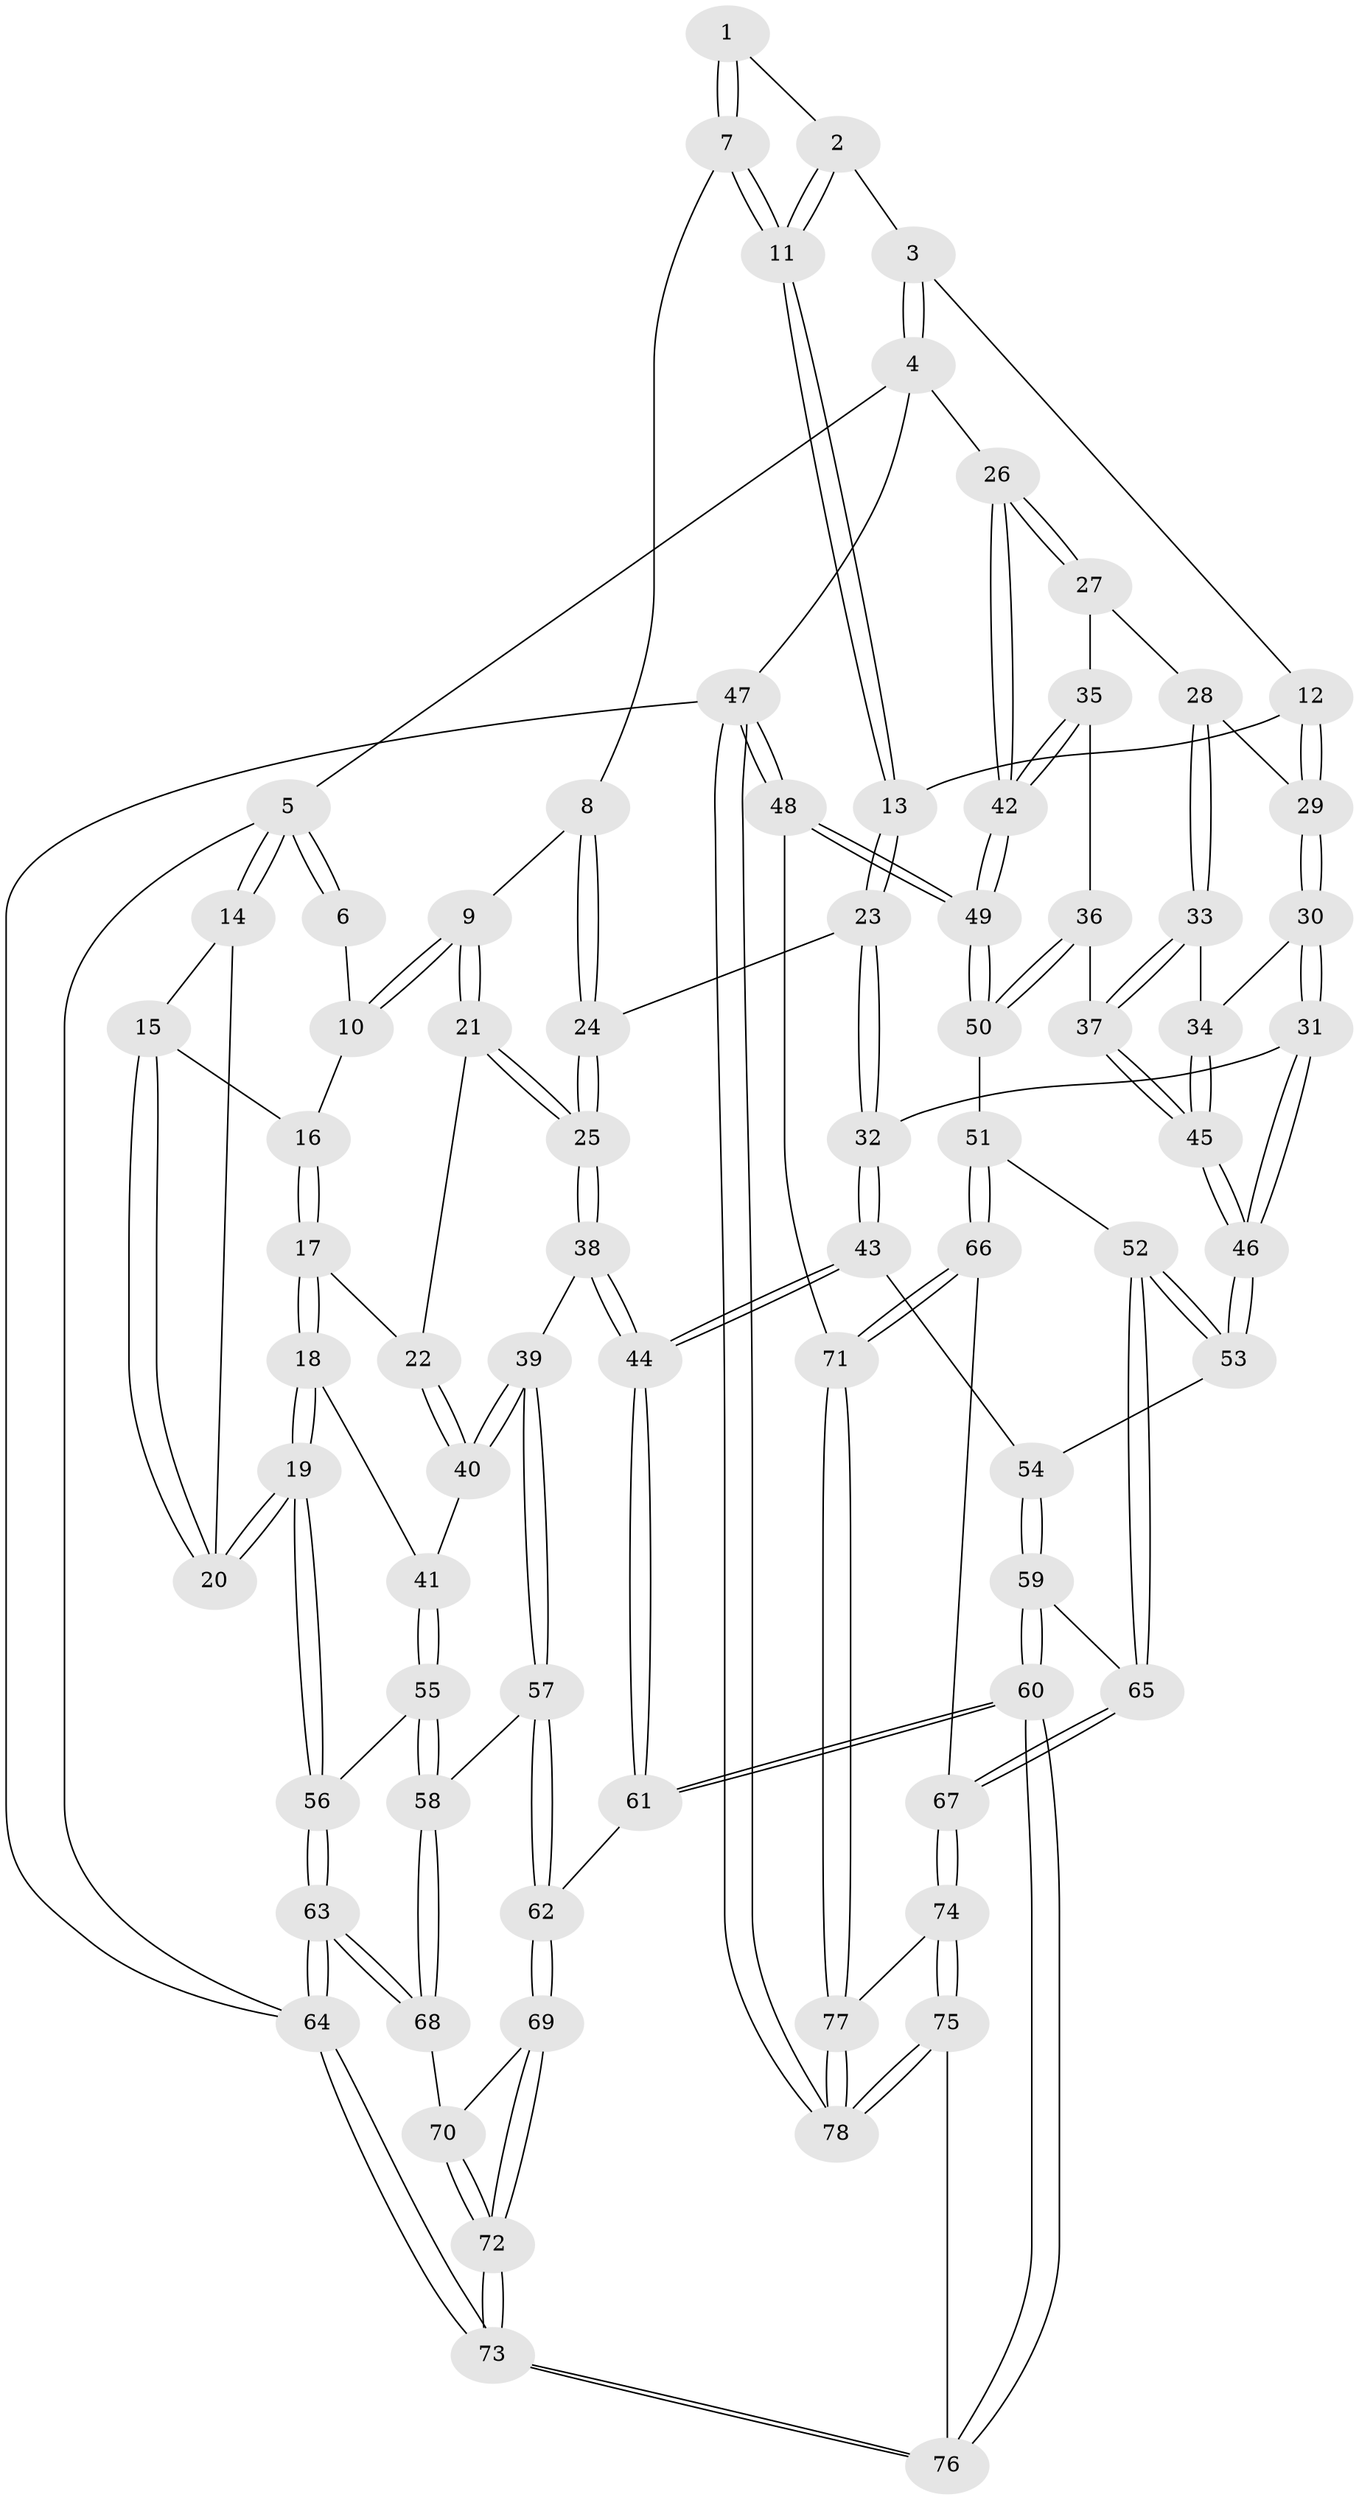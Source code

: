 // coarse degree distribution, {3: 0.12962962962962962, 9: 0.018518518518518517, 5: 0.4444444444444444, 4: 0.25925925925925924, 2: 0.037037037037037035, 6: 0.07407407407407407, 7: 0.037037037037037035}
// Generated by graph-tools (version 1.1) at 2025/21/03/04/25 18:21:19]
// undirected, 78 vertices, 192 edges
graph export_dot {
graph [start="1"]
  node [color=gray90,style=filled];
  1 [pos="+0.4913696426386202+0"];
  2 [pos="+0.6304263796230071+0"];
  3 [pos="+0.7944237401432352+0"];
  4 [pos="+1+0"];
  5 [pos="+0+0"];
  6 [pos="+0.3531101413738722+0"];
  7 [pos="+0.44869199761479805+0.1581089880973742"];
  8 [pos="+0.41724126787217786+0.17491009877706093"];
  9 [pos="+0.3154454356177028+0.18022641076879178"];
  10 [pos="+0.24386402573780688+0.07347197237964019"];
  11 [pos="+0.5751078444919385+0.22804722345250464"];
  12 [pos="+0.6974050714480526+0.22707105977486883"];
  13 [pos="+0.5870302136951339+0.2441775473197549"];
  14 [pos="+0+0"];
  15 [pos="+0.11754652090219772+0.12263790504676475"];
  16 [pos="+0.11954189821904393+0.12347339746541228"];
  17 [pos="+0.13979304532689396+0.29335903861061413"];
  18 [pos="+0.025669394059566503+0.3799501247903045"];
  19 [pos="+0+0.41361660580093296"];
  20 [pos="+0+0.39549002065341693"];
  21 [pos="+0.2825500642486235+0.26699377510735095"];
  22 [pos="+0.2062121683786539+0.3019913280323288"];
  23 [pos="+0.5520887876066767+0.33523473197156"];
  24 [pos="+0.42276795251927923+0.36104697080201603"];
  25 [pos="+0.4036104920481333+0.3734570197840284"];
  26 [pos="+1+0"];
  27 [pos="+0.9447673327498101+0.2155323293757807"];
  28 [pos="+0.8216914521744524+0.280809036358164"];
  29 [pos="+0.7545924521454903+0.26527081773142724"];
  30 [pos="+0.67682352342865+0.4169909089261587"];
  31 [pos="+0.6126109397472423+0.440139515665707"];
  32 [pos="+0.6122477808867774+0.44015123439212717"];
  33 [pos="+0.8227195100846716+0.3302550529364949"];
  34 [pos="+0.7271519170772092+0.42692527146553794"];
  35 [pos="+0.9238674604302536+0.40953502401767383"];
  36 [pos="+0.8964935087107868+0.45651855037626904"];
  37 [pos="+0.8581546860376851+0.44814687937163716"];
  38 [pos="+0.3632697716903582+0.4818726724498436"];
  39 [pos="+0.30892096241561495+0.47914595484100037"];
  40 [pos="+0.26881898632811446+0.46318336596772725"];
  41 [pos="+0.16572885131410606+0.48375571944006174"];
  42 [pos="+1+0.2387816317199948"];
  43 [pos="+0.5971968914407961+0.46899773059406485"];
  44 [pos="+0.4024381515413561+0.5385803006168244"];
  45 [pos="+0.8028308152053701+0.4890740936562602"];
  46 [pos="+0.7737886119217647+0.5647593557666212"];
  47 [pos="+1+1"];
  48 [pos="+1+0.6552453109442676"];
  49 [pos="+1+0.6102757371707414"];
  50 [pos="+1+0.5983308020805173"];
  51 [pos="+0.9352580995159827+0.6387774763418721"];
  52 [pos="+0.7803377178863606+0.6273760490042991"];
  53 [pos="+0.7737638034358186+0.6012933919521227"];
  54 [pos="+0.6066465118777172+0.540034599212005"];
  55 [pos="+0.13614590488002082+0.6433646557062305"];
  56 [pos="+0+0.4839047052898341"];
  57 [pos="+0.17657508884642706+0.6739937837884522"];
  58 [pos="+0.15545787179688464+0.6719454924119251"];
  59 [pos="+0.5519128327287336+0.7326546014119416"];
  60 [pos="+0.47549797532456967+0.7587843843910982"];
  61 [pos="+0.4301486116055145+0.7326286757186105"];
  62 [pos="+0.3506034365643033+0.7453304917063384"];
  63 [pos="+0+0.8637584762870236"];
  64 [pos="+0+1"];
  65 [pos="+0.7011757656107603+0.7375129916265423"];
  66 [pos="+0.8554536005583514+0.8371658296590065"];
  67 [pos="+0.7615139236563067+0.8195447502246895"];
  68 [pos="+0.10489680034654454+0.7433085883033941"];
  69 [pos="+0.247918638933781+0.8744566265834883"];
  70 [pos="+0.11290349465783715+0.7720413870907354"];
  71 [pos="+0.8933538396908853+0.8614184051453697"];
  72 [pos="+0.11664238033788449+1"];
  73 [pos="+0.07687906737814262+1"];
  74 [pos="+0.7176682799865071+0.9569077092309065"];
  75 [pos="+0.5861892303509815+1"];
  76 [pos="+0.5149693182322694+1"];
  77 [pos="+0.9271616510681122+0.9616081626240799"];
  78 [pos="+1+1"];
  1 -- 2;
  1 -- 7;
  1 -- 7;
  2 -- 3;
  2 -- 11;
  2 -- 11;
  3 -- 4;
  3 -- 4;
  3 -- 12;
  4 -- 5;
  4 -- 26;
  4 -- 47;
  5 -- 6;
  5 -- 6;
  5 -- 14;
  5 -- 14;
  5 -- 64;
  6 -- 10;
  7 -- 8;
  7 -- 11;
  7 -- 11;
  8 -- 9;
  8 -- 24;
  8 -- 24;
  9 -- 10;
  9 -- 10;
  9 -- 21;
  9 -- 21;
  10 -- 16;
  11 -- 13;
  11 -- 13;
  12 -- 13;
  12 -- 29;
  12 -- 29;
  13 -- 23;
  13 -- 23;
  14 -- 15;
  14 -- 20;
  15 -- 16;
  15 -- 20;
  15 -- 20;
  16 -- 17;
  16 -- 17;
  17 -- 18;
  17 -- 18;
  17 -- 22;
  18 -- 19;
  18 -- 19;
  18 -- 41;
  19 -- 20;
  19 -- 20;
  19 -- 56;
  19 -- 56;
  21 -- 22;
  21 -- 25;
  21 -- 25;
  22 -- 40;
  22 -- 40;
  23 -- 24;
  23 -- 32;
  23 -- 32;
  24 -- 25;
  24 -- 25;
  25 -- 38;
  25 -- 38;
  26 -- 27;
  26 -- 27;
  26 -- 42;
  26 -- 42;
  27 -- 28;
  27 -- 35;
  28 -- 29;
  28 -- 33;
  28 -- 33;
  29 -- 30;
  29 -- 30;
  30 -- 31;
  30 -- 31;
  30 -- 34;
  31 -- 32;
  31 -- 46;
  31 -- 46;
  32 -- 43;
  32 -- 43;
  33 -- 34;
  33 -- 37;
  33 -- 37;
  34 -- 45;
  34 -- 45;
  35 -- 36;
  35 -- 42;
  35 -- 42;
  36 -- 37;
  36 -- 50;
  36 -- 50;
  37 -- 45;
  37 -- 45;
  38 -- 39;
  38 -- 44;
  38 -- 44;
  39 -- 40;
  39 -- 40;
  39 -- 57;
  39 -- 57;
  40 -- 41;
  41 -- 55;
  41 -- 55;
  42 -- 49;
  42 -- 49;
  43 -- 44;
  43 -- 44;
  43 -- 54;
  44 -- 61;
  44 -- 61;
  45 -- 46;
  45 -- 46;
  46 -- 53;
  46 -- 53;
  47 -- 48;
  47 -- 48;
  47 -- 78;
  47 -- 78;
  47 -- 64;
  48 -- 49;
  48 -- 49;
  48 -- 71;
  49 -- 50;
  49 -- 50;
  50 -- 51;
  51 -- 52;
  51 -- 66;
  51 -- 66;
  52 -- 53;
  52 -- 53;
  52 -- 65;
  52 -- 65;
  53 -- 54;
  54 -- 59;
  54 -- 59;
  55 -- 56;
  55 -- 58;
  55 -- 58;
  56 -- 63;
  56 -- 63;
  57 -- 58;
  57 -- 62;
  57 -- 62;
  58 -- 68;
  58 -- 68;
  59 -- 60;
  59 -- 60;
  59 -- 65;
  60 -- 61;
  60 -- 61;
  60 -- 76;
  60 -- 76;
  61 -- 62;
  62 -- 69;
  62 -- 69;
  63 -- 64;
  63 -- 64;
  63 -- 68;
  63 -- 68;
  64 -- 73;
  64 -- 73;
  65 -- 67;
  65 -- 67;
  66 -- 67;
  66 -- 71;
  66 -- 71;
  67 -- 74;
  67 -- 74;
  68 -- 70;
  69 -- 70;
  69 -- 72;
  69 -- 72;
  70 -- 72;
  70 -- 72;
  71 -- 77;
  71 -- 77;
  72 -- 73;
  72 -- 73;
  73 -- 76;
  73 -- 76;
  74 -- 75;
  74 -- 75;
  74 -- 77;
  75 -- 76;
  75 -- 78;
  75 -- 78;
  77 -- 78;
  77 -- 78;
}
